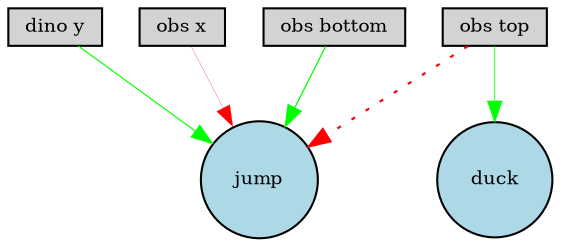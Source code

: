 digraph {
	node [fontsize=9 height=0.2 shape=circle width=0.2]
	"dino y" [fillcolor=lightgray shape=box style=filled]
	"obs x" [fillcolor=lightgray shape=box style=filled]
	"obs top" [fillcolor=lightgray shape=box style=filled]
	"obs bottom" [fillcolor=lightgray shape=box style=filled]
	duck [fillcolor=lightblue style=filled]
	jump [fillcolor=lightblue style=filled]
	"dino y" -> jump [color=green penwidth=0.5438933274715018 style=solid]
	"obs x" -> jump [color=red penwidth=0.13358031707984697 style=solid]
	"obs top" -> jump [color=red penwidth=1.0521224088529768 style=dotted]
	"obs bottom" -> jump [color=green penwidth=0.5980055597641311 style=solid]
	"obs top" -> duck [color=green penwidth=0.39555435223291047 style=solid]
}
